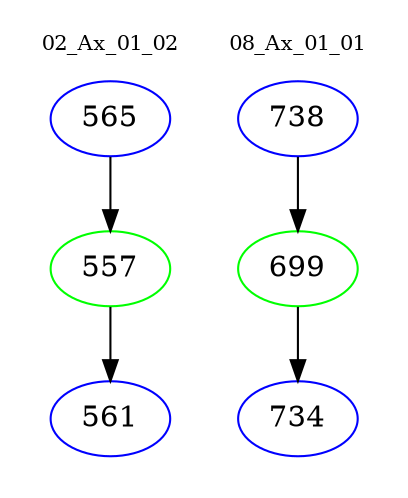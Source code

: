digraph{
subgraph cluster_0 {
color = white
label = "02_Ax_01_02";
fontsize=10;
T0_565 [label="565", color="blue"]
T0_565 -> T0_557 [color="black"]
T0_557 [label="557", color="green"]
T0_557 -> T0_561 [color="black"]
T0_561 [label="561", color="blue"]
}
subgraph cluster_1 {
color = white
label = "08_Ax_01_01";
fontsize=10;
T1_738 [label="738", color="blue"]
T1_738 -> T1_699 [color="black"]
T1_699 [label="699", color="green"]
T1_699 -> T1_734 [color="black"]
T1_734 [label="734", color="blue"]
}
}
